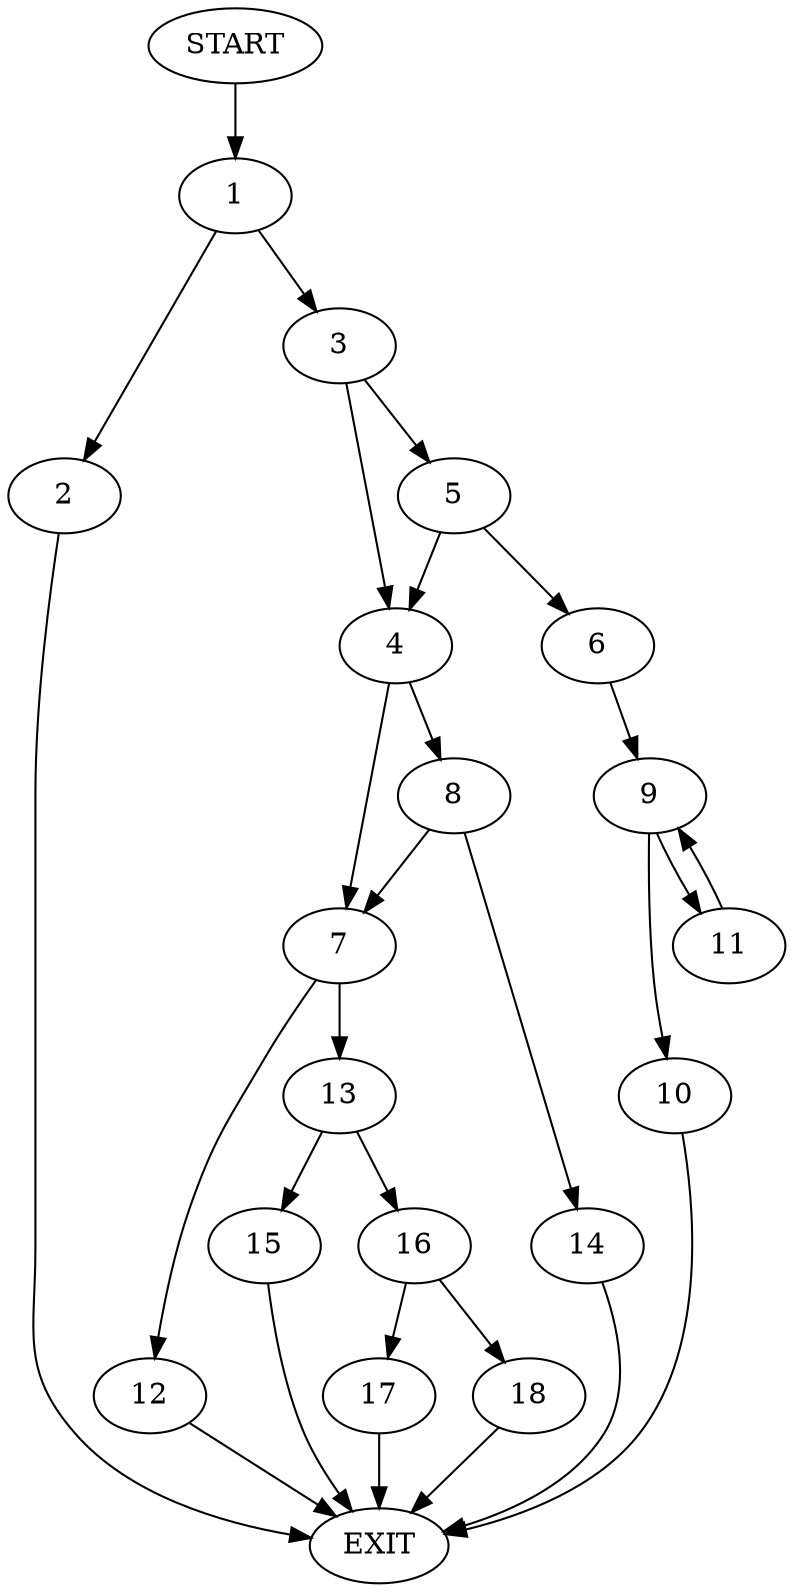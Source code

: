 digraph {
0 [label="START"]
19 [label="EXIT"]
0 -> 1
1 -> 2
1 -> 3
2 -> 19
3 -> 4
3 -> 5
5 -> 6
5 -> 4
4 -> 7
4 -> 8
6 -> 9
9 -> 10
9 -> 11
10 -> 19
11 -> 9
7 -> 12
7 -> 13
8 -> 7
8 -> 14
14 -> 19
13 -> 15
13 -> 16
12 -> 19
15 -> 19
16 -> 17
16 -> 18
18 -> 19
17 -> 19
}
